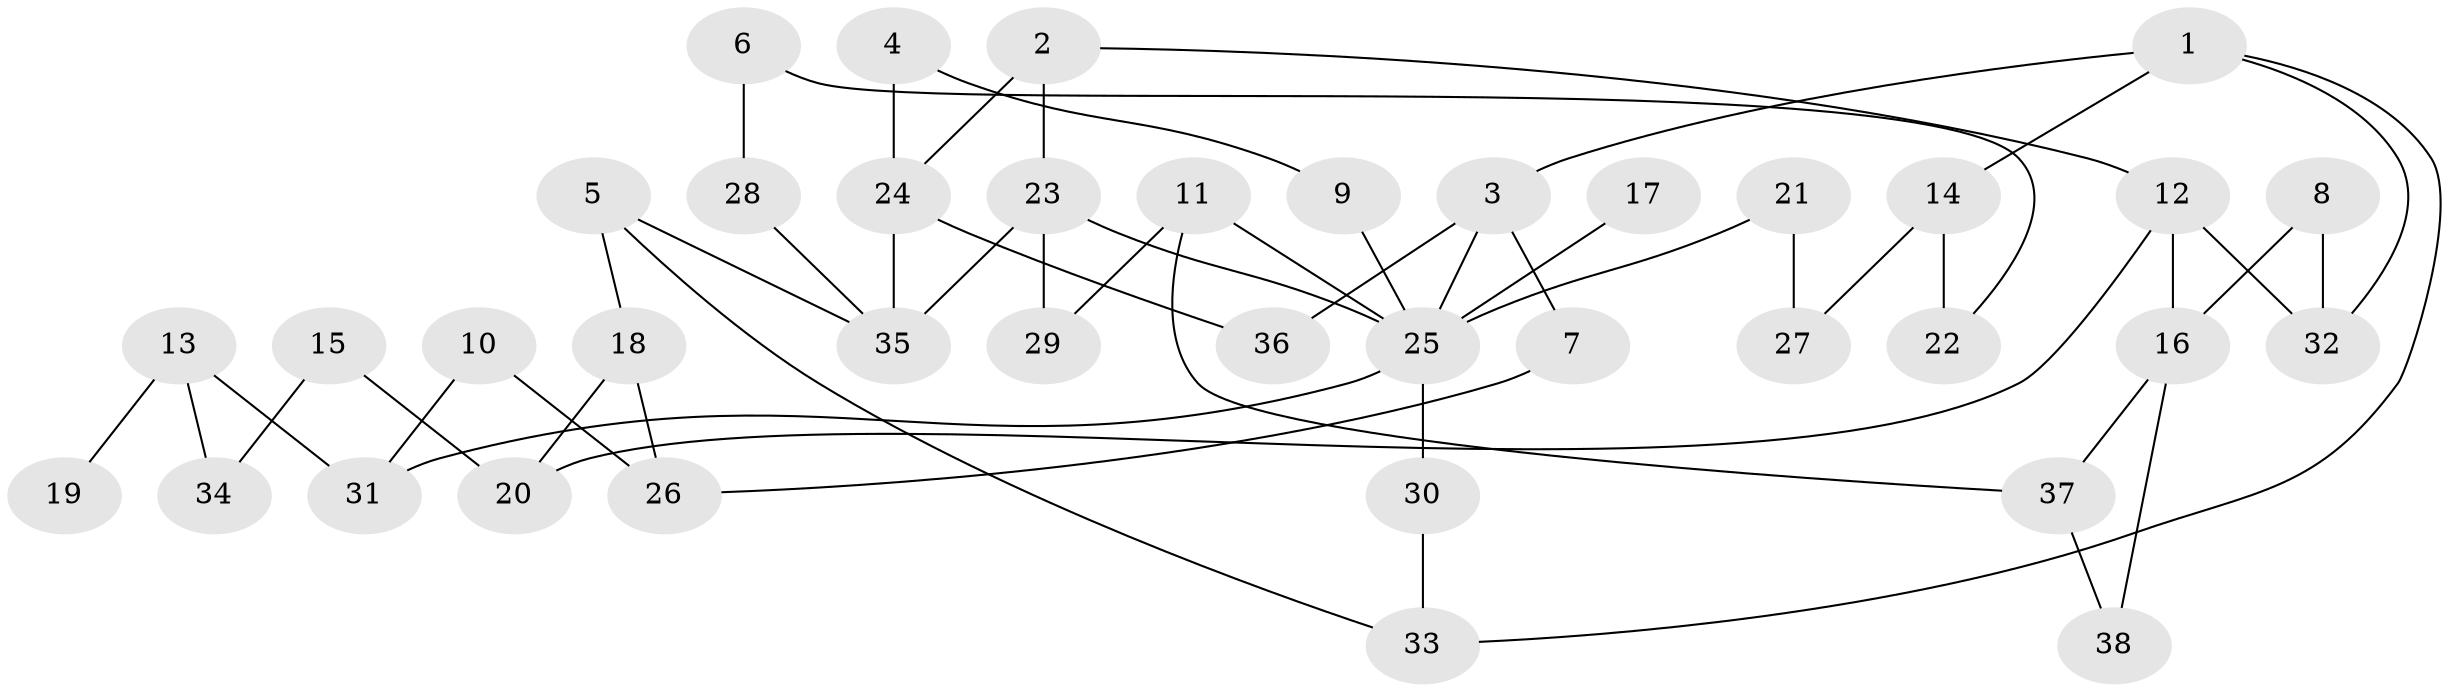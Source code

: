 // original degree distribution, {4: 0.14473684210526316, 5: 0.05263157894736842, 8: 0.013157894736842105, 2: 0.2894736842105263, 3: 0.19736842105263158, 1: 0.3026315789473684}
// Generated by graph-tools (version 1.1) at 2025/01/03/09/25 03:01:11]
// undirected, 38 vertices, 53 edges
graph export_dot {
graph [start="1"]
  node [color=gray90,style=filled];
  1;
  2;
  3;
  4;
  5;
  6;
  7;
  8;
  9;
  10;
  11;
  12;
  13;
  14;
  15;
  16;
  17;
  18;
  19;
  20;
  21;
  22;
  23;
  24;
  25;
  26;
  27;
  28;
  29;
  30;
  31;
  32;
  33;
  34;
  35;
  36;
  37;
  38;
  1 -- 3 [weight=1.0];
  1 -- 14 [weight=1.0];
  1 -- 32 [weight=1.0];
  1 -- 33 [weight=1.0];
  2 -- 12 [weight=1.0];
  2 -- 23 [weight=1.0];
  2 -- 24 [weight=1.0];
  3 -- 7 [weight=1.0];
  3 -- 25 [weight=1.0];
  3 -- 36 [weight=1.0];
  4 -- 9 [weight=1.0];
  4 -- 24 [weight=1.0];
  5 -- 18 [weight=1.0];
  5 -- 33 [weight=1.0];
  5 -- 35 [weight=2.0];
  6 -- 22 [weight=1.0];
  6 -- 28 [weight=1.0];
  7 -- 26 [weight=1.0];
  8 -- 16 [weight=1.0];
  8 -- 32 [weight=1.0];
  9 -- 25 [weight=1.0];
  10 -- 26 [weight=1.0];
  10 -- 31 [weight=1.0];
  11 -- 25 [weight=1.0];
  11 -- 29 [weight=1.0];
  11 -- 37 [weight=1.0];
  12 -- 16 [weight=1.0];
  12 -- 20 [weight=1.0];
  12 -- 32 [weight=1.0];
  13 -- 19 [weight=1.0];
  13 -- 31 [weight=1.0];
  13 -- 34 [weight=1.0];
  14 -- 22 [weight=1.0];
  14 -- 27 [weight=1.0];
  15 -- 20 [weight=1.0];
  15 -- 34 [weight=1.0];
  16 -- 37 [weight=1.0];
  16 -- 38 [weight=1.0];
  17 -- 25 [weight=1.0];
  18 -- 20 [weight=1.0];
  18 -- 26 [weight=1.0];
  21 -- 25 [weight=1.0];
  21 -- 27 [weight=1.0];
  23 -- 25 [weight=1.0];
  23 -- 29 [weight=1.0];
  23 -- 35 [weight=1.0];
  24 -- 35 [weight=1.0];
  24 -- 36 [weight=1.0];
  25 -- 30 [weight=1.0];
  25 -- 31 [weight=1.0];
  28 -- 35 [weight=1.0];
  30 -- 33 [weight=1.0];
  37 -- 38 [weight=1.0];
}
